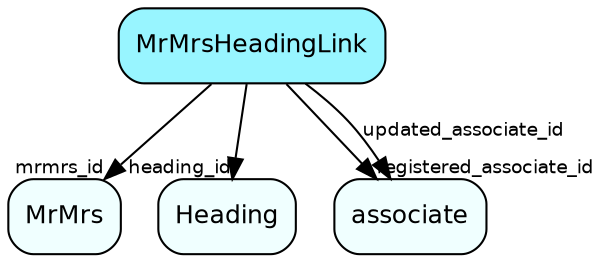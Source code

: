 digraph MrMrsHeadingLink  {
node [shape = box style="rounded, filled" fontname = "Helvetica" fontsize = "12" ]
edge [fontname = "Helvetica" fontsize = "9"]

MrMrsHeadingLink[fillcolor = "cadetblue1"]
MrMrs[fillcolor = "azure1"]
Heading[fillcolor = "azure1"]
associate[fillcolor = "azure1"]
MrMrsHeadingLink -> MrMrs [headlabel = "mrmrs_id"]
MrMrsHeadingLink -> Heading [headlabel = "heading_id"]
MrMrsHeadingLink -> associate [headlabel = "registered_associate_id"]
MrMrsHeadingLink -> associate [label = "updated_associate_id"]
}
